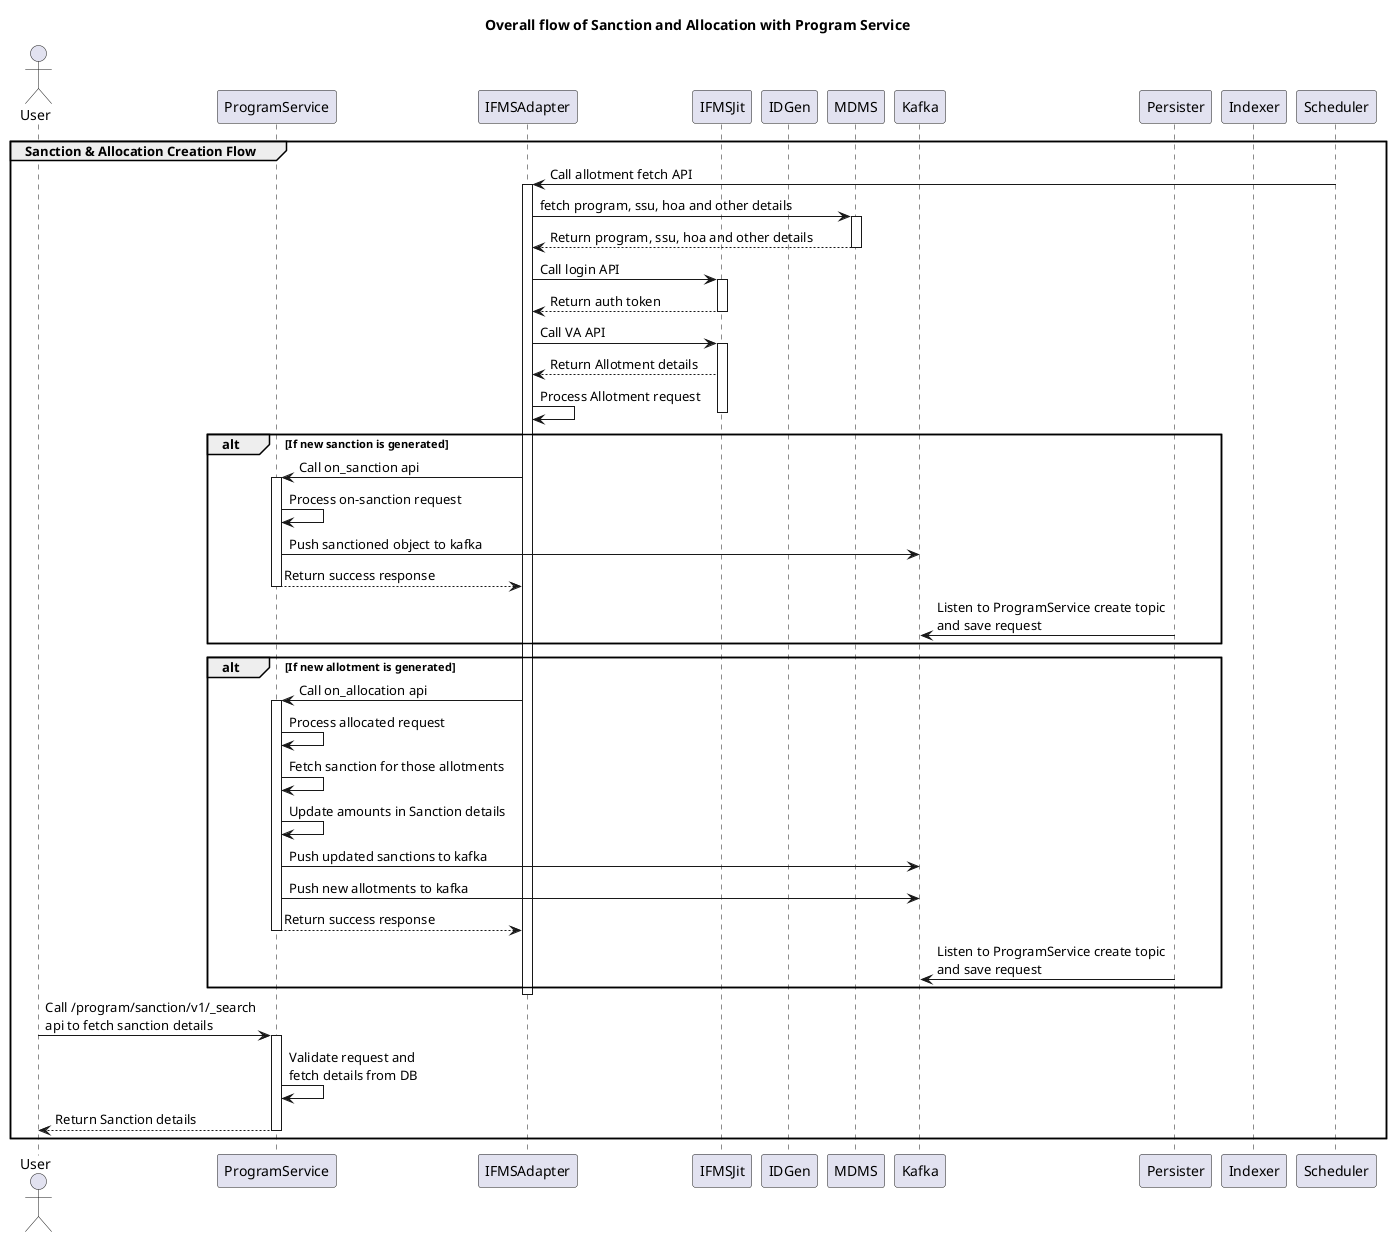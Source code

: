 @startuml
title Overall flow of Sanction and Allocation with Program Service
actor User as User order 0
participant ProgramService as ProgramService order 1
participant IFMSAdapter as IFMSAdapter order 2
participant IFMSJit as IFMSJit order 3
participant IDGen as IDGen order 3
participant MDMS as MDMS order 3
participant Kafka as Kafka order 4
participant Persister as Persister order 5
participant Indexer as Indexer order 6
participant Scheduler as Scheduler order 8
'
'group Program Create flow
'activate ProgramService #F0FF11
'User -> ProgramService: Call /program/v1/_update api to update Program
'ProgramService -> ProgramService: Validate program request
'ProgramService -> IDGen: request for program code
'ProgramService <-- IDGen: Return program code
'ProgramService -> ProgramService: Enrich program details in payload
'ProgramService -> Kafka: Push payload to kafka topic
'User <-- ProgramService: Return Program details
'Kafka <- Persister: Listen to ProgramService create topic \nand save request
'deactivate ProgramService
'end
'
'
'group Program Update flow
'User -> ProgramService: Call /program/v1/_create api to create Program
'activate ProgramService #F0FF11
'ProgramService -> ProgramService: Validate program request
'ProgramService -> ProgramService: Enrich program details in payload
'ProgramService -> Kafka: Push payload to kafka topic
'User <-- ProgramService: Return Program details
'Kafka <- Persister: Listen to ProgramService update topic \nand persist request
'deactivate ProgramService
'end


group Sanction & Allocation Creation Flow
Scheduler -> IFMSAdapter: Call allotment fetch API
activate IFMSAdapter
IFMSAdapter -> MDMS: fetch program, ssu, hoa and other details
activate MDMS
IFMSAdapter <-- MDMS: Return program, ssu, hoa and other details
deactivate MDMS
IFMSAdapter -> IFMSJit: Call login API
activate IFMSJit
IFMSAdapter <-- IFMSJit: Return auth token
deactivate IFMSJit
IFMSAdapter -> IFMSJit: Call VA API
activate IFMSJit
IFMSAdapter <-- IFMSJit: Return Allotment details
IFMSAdapter -> IFMSAdapter: Process Allotment request
deactivate IFMSJit
alt If new sanction is generated
ProgramService <- IFMSAdapter: Call on_sanction api
activate ProgramService
ProgramService -> ProgramService: Process on-sanction request
ProgramService -> Kafka: Push sanctioned object to kafka
ProgramService --> IFMSAdapter: Return success response
deactivate ProgramService
Kafka <- Persister: Listen to ProgramService create topic \nand save request
end

alt If new allotment is generated
ProgramService <- IFMSAdapter: Call on_allocation api
activate ProgramService
ProgramService -> ProgramService: Process allocated request
ProgramService -> ProgramService: Fetch sanction for those allotments
ProgramService -> ProgramService: Update amounts in Sanction details
ProgramService -> Kafka: Push updated sanctions to kafka
ProgramService -> Kafka: Push new allotments to kafka
ProgramService --> IFMSAdapter: Return success response
deactivate ProgramService
Kafka <- Persister: Listen to ProgramService create topic \nand save request
end
deactivate IFMSAdapter
User -> ProgramService: Call /program/sanction/v1/_search \napi to fetch sanction details
activate ProgramService
ProgramService -> ProgramService: Validate request and \nfetch details from DB
User <-- ProgramService: Return Sanction details
deactivate ProgramService
end
@enduml
